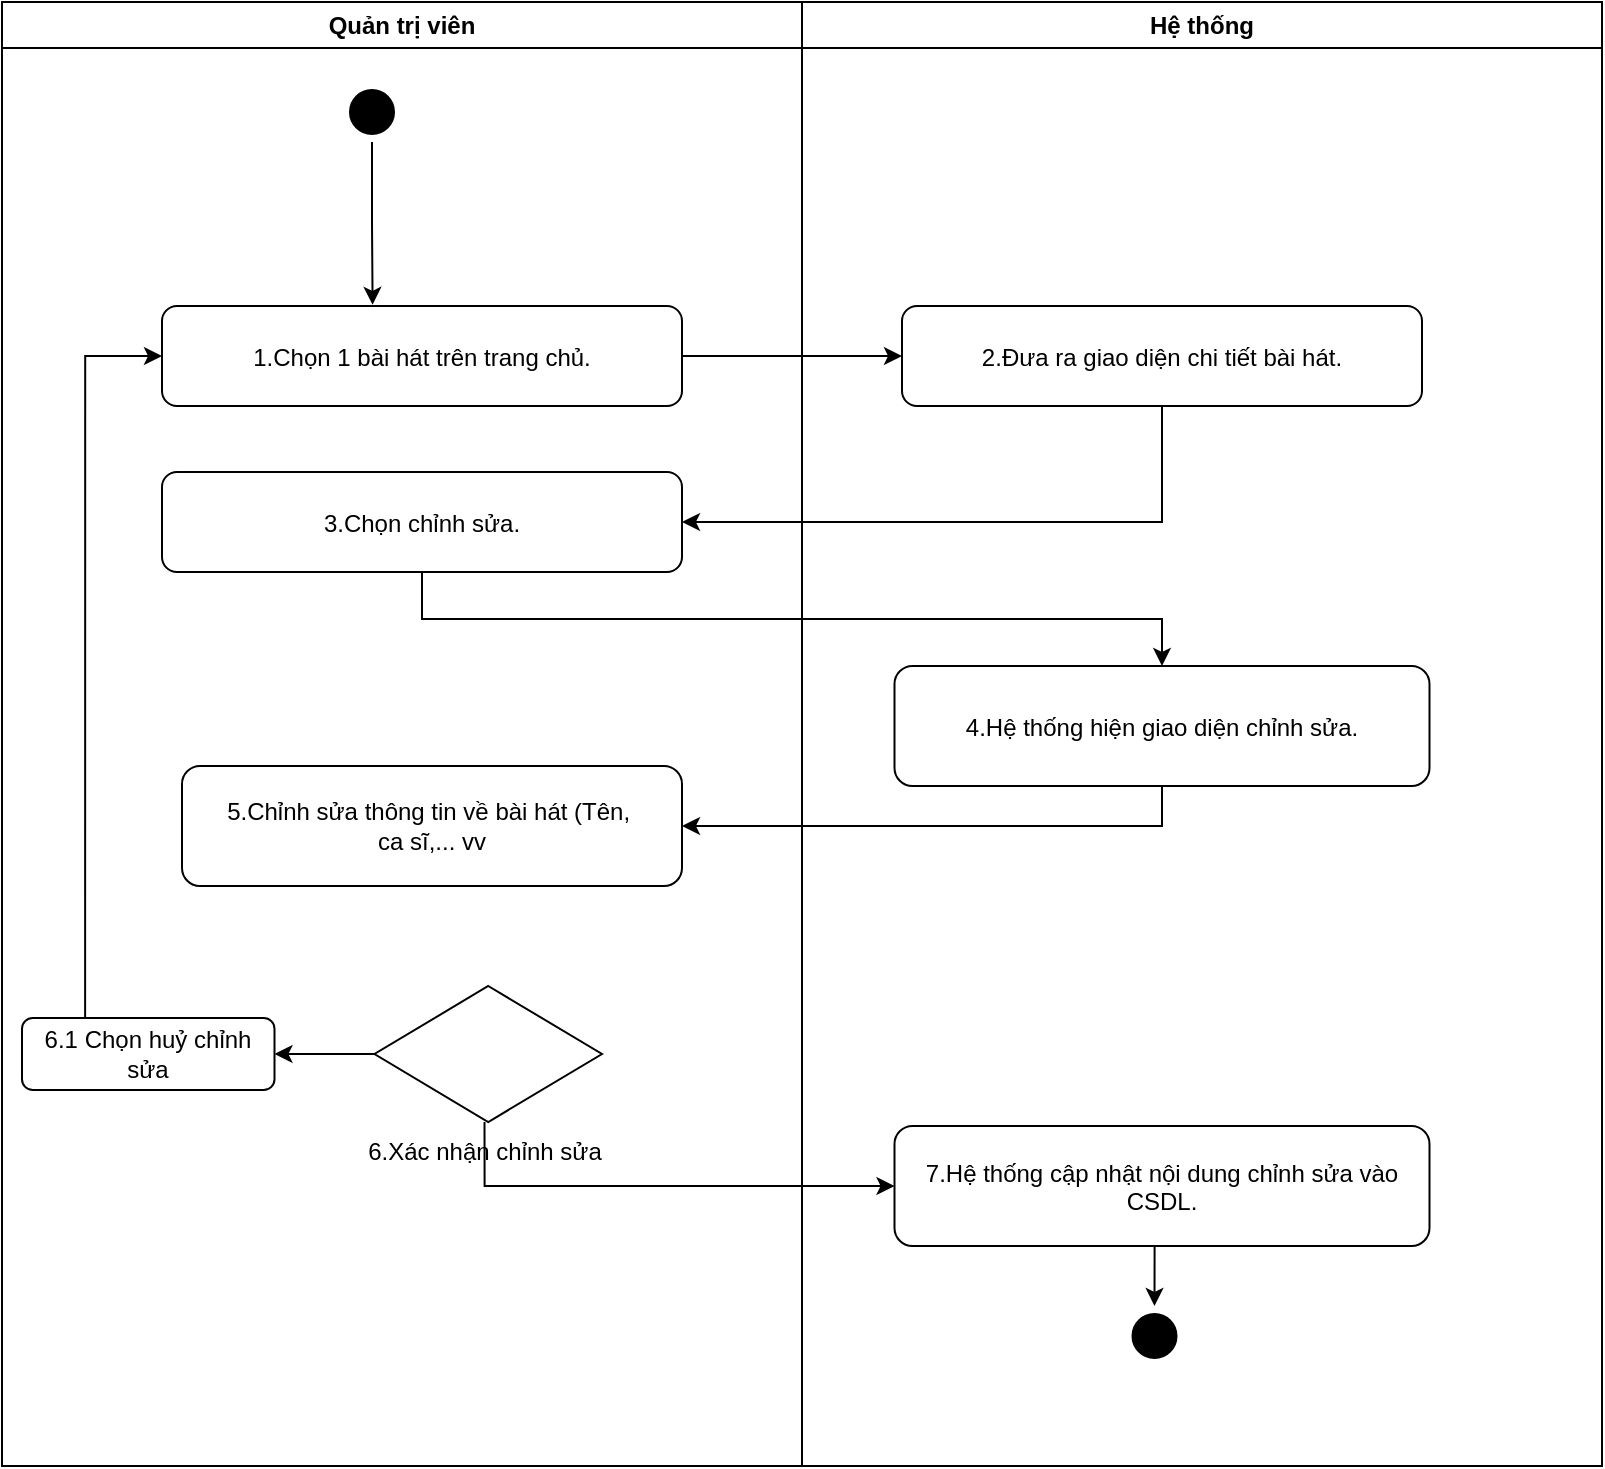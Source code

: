 <mxfile version="28.1.2">
  <diagram name="Page-1" id="e7e014a7-5840-1c2e-5031-d8a46d1fe8dd">
    <mxGraphModel dx="1489" dy="894" grid="1" gridSize="10" guides="1" tooltips="1" connect="1" arrows="1" fold="1" page="1" pageScale="1" pageWidth="1169" pageHeight="826" background="none" math="0" shadow="0">
      <root>
        <mxCell id="0" />
        <mxCell id="1" parent="0" />
        <mxCell id="2" value="Quản trị viên" style="swimlane;whiteSpace=wrap" parent="1" vertex="1">
          <mxGeometry x="40" y="128" width="400" height="732" as="geometry" />
        </mxCell>
        <mxCell id="5" value="" style="ellipse;shape=startState;fillColor=#000000;strokeColor=#000000;" parent="2" vertex="1">
          <mxGeometry x="170" y="40" width="30" height="30" as="geometry" />
        </mxCell>
        <mxCell id="7" value="3.Chọn chỉnh sửa." style="rounded=1;" parent="2" vertex="1">
          <mxGeometry x="80" y="235" width="260" height="50" as="geometry" />
        </mxCell>
        <mxCell id="ofE1IKZhP1BckV__TYuj-32" value="1.Chọn 1 bài hát trên trang chủ." style="rounded=1;" parent="2" vertex="1">
          <mxGeometry x="80" y="152" width="260" height="50" as="geometry" />
        </mxCell>
        <mxCell id="ofE1IKZhP1BckV__TYuj-33" style="edgeStyle=orthogonalEdgeStyle;rounded=0;orthogonalLoop=1;jettySize=auto;html=1;exitX=0.5;exitY=1;exitDx=0;exitDy=0;entryX=0.405;entryY=-0.012;entryDx=0;entryDy=0;entryPerimeter=0;" parent="2" source="5" target="ofE1IKZhP1BckV__TYuj-32" edge="1">
          <mxGeometry relative="1" as="geometry" />
        </mxCell>
        <mxCell id="s9egA-n-uwzUiJ3B5Gmp-121" value="5.Chỉnh sửa thông tin về bài hát (Tên,&amp;nbsp;&lt;div&gt;ca sĩ,... vv&lt;/div&gt;" style="rounded=1;whiteSpace=wrap;html=1;" vertex="1" parent="2">
          <mxGeometry x="90" y="382" width="250" height="60" as="geometry" />
        </mxCell>
        <mxCell id="s9egA-n-uwzUiJ3B5Gmp-110" value="" style="rhombus;whiteSpace=wrap;html=1;" vertex="1" parent="2">
          <mxGeometry x="186.25" y="492" width="113.75" height="68" as="geometry" />
        </mxCell>
        <mxCell id="s9egA-n-uwzUiJ3B5Gmp-111" value="6.Xác nhận chỉnh sửa" style="text;html=1;align=center;verticalAlign=middle;whiteSpace=wrap;rounded=0;" vertex="1" parent="2">
          <mxGeometry x="173.75" y="560" width="135" height="30" as="geometry" />
        </mxCell>
        <mxCell id="s9egA-n-uwzUiJ3B5Gmp-113" value="6.1 Chọn huỷ chỉnh sửa" style="rounded=1;whiteSpace=wrap;html=1;" vertex="1" parent="2">
          <mxGeometry x="10" y="508" width="126.25" height="36" as="geometry" />
        </mxCell>
        <mxCell id="s9egA-n-uwzUiJ3B5Gmp-112" style="edgeStyle=orthogonalEdgeStyle;rounded=0;orthogonalLoop=1;jettySize=auto;html=1;exitX=0;exitY=0.5;exitDx=0;exitDy=0;" edge="1" parent="2" source="s9egA-n-uwzUiJ3B5Gmp-110" target="s9egA-n-uwzUiJ3B5Gmp-113">
          <mxGeometry relative="1" as="geometry">
            <mxPoint x="156.25" y="526" as="targetPoint" />
          </mxGeometry>
        </mxCell>
        <mxCell id="uvt4-mb7bjSLwskbyc6D-66" value="" style="ellipse;shape=startState;fillColor=#000000;strokeColor=#000000;" parent="2" vertex="1">
          <mxGeometry x="561.25" y="652" width="30" height="30" as="geometry" />
        </mxCell>
        <mxCell id="s9egA-n-uwzUiJ3B5Gmp-118" style="edgeStyle=orthogonalEdgeStyle;rounded=0;orthogonalLoop=1;jettySize=auto;html=1;exitX=0.5;exitY=1;exitDx=0;exitDy=0;entryX=0.5;entryY=0;entryDx=0;entryDy=0;" edge="1" parent="2" source="s9egA-n-uwzUiJ3B5Gmp-117" target="uvt4-mb7bjSLwskbyc6D-66">
          <mxGeometry relative="1" as="geometry" />
        </mxCell>
        <mxCell id="s9egA-n-uwzUiJ3B5Gmp-117" value="7.Hệ thống cập nhật nội dung chỉnh sửa vào&#xa;CSDL." style="rounded=1;" vertex="1" parent="2">
          <mxGeometry x="446.25" y="562" width="267.5" height="60" as="geometry" />
        </mxCell>
        <mxCell id="s9egA-n-uwzUiJ3B5Gmp-119" style="edgeStyle=orthogonalEdgeStyle;rounded=0;orthogonalLoop=1;jettySize=auto;html=1;exitX=0.5;exitY=0;exitDx=0;exitDy=0;entryX=0;entryY=0.5;entryDx=0;entryDy=0;" edge="1" parent="2" source="s9egA-n-uwzUiJ3B5Gmp-111" target="s9egA-n-uwzUiJ3B5Gmp-117">
          <mxGeometry relative="1" as="geometry">
            <Array as="points">
              <mxPoint x="241.25" y="592" />
            </Array>
          </mxGeometry>
        </mxCell>
        <mxCell id="s9egA-n-uwzUiJ3B5Gmp-114" style="edgeStyle=orthogonalEdgeStyle;rounded=0;orthogonalLoop=1;jettySize=auto;html=1;exitX=0.25;exitY=0;exitDx=0;exitDy=0;entryX=0;entryY=0.5;entryDx=0;entryDy=0;" edge="1" parent="2" source="s9egA-n-uwzUiJ3B5Gmp-113" target="ofE1IKZhP1BckV__TYuj-32">
          <mxGeometry relative="1" as="geometry" />
        </mxCell>
        <mxCell id="3" value="Hệ thống" style="swimlane;whiteSpace=wrap" parent="1" vertex="1">
          <mxGeometry x="440" y="128" width="400" height="732" as="geometry" />
        </mxCell>
        <mxCell id="uvt4-mb7bjSLwskbyc6D-61" value="4.Hệ thống hiện giao diện chỉnh sửa." style="rounded=1;" parent="3" vertex="1">
          <mxGeometry x="46.25" y="332" width="267.5" height="60" as="geometry" />
        </mxCell>
        <mxCell id="ofE1IKZhP1BckV__TYuj-31" value="2.Đưa ra giao diện chi tiết bài hát." style="rounded=1;" parent="3" vertex="1">
          <mxGeometry x="50" y="152" width="260" height="50" as="geometry" />
        </mxCell>
        <mxCell id="ofE1IKZhP1BckV__TYuj-34" style="edgeStyle=orthogonalEdgeStyle;rounded=0;orthogonalLoop=1;jettySize=auto;html=1;exitX=1;exitY=0.5;exitDx=0;exitDy=0;entryX=0;entryY=0.5;entryDx=0;entryDy=0;" parent="1" source="ofE1IKZhP1BckV__TYuj-32" target="ofE1IKZhP1BckV__TYuj-31" edge="1">
          <mxGeometry relative="1" as="geometry" />
        </mxCell>
        <mxCell id="ofE1IKZhP1BckV__TYuj-35" style="edgeStyle=orthogonalEdgeStyle;rounded=0;orthogonalLoop=1;jettySize=auto;html=1;exitX=0.5;exitY=1;exitDx=0;exitDy=0;entryX=1;entryY=0.5;entryDx=0;entryDy=0;" parent="1" source="ofE1IKZhP1BckV__TYuj-31" target="7" edge="1">
          <mxGeometry relative="1" as="geometry" />
        </mxCell>
        <mxCell id="s9egA-n-uwzUiJ3B5Gmp-85" style="edgeStyle=orthogonalEdgeStyle;rounded=0;orthogonalLoop=1;jettySize=auto;html=1;exitX=0.5;exitY=1;exitDx=0;exitDy=0;entryX=0.5;entryY=0;entryDx=0;entryDy=0;" edge="1" parent="1" source="7" target="uvt4-mb7bjSLwskbyc6D-61">
          <mxGeometry relative="1" as="geometry">
            <mxPoint x="618.125" y="460" as="targetPoint" />
          </mxGeometry>
        </mxCell>
        <mxCell id="s9egA-n-uwzUiJ3B5Gmp-120" style="edgeStyle=orthogonalEdgeStyle;rounded=0;orthogonalLoop=1;jettySize=auto;html=1;exitX=0.5;exitY=1;exitDx=0;exitDy=0;" edge="1" parent="1" source="uvt4-mb7bjSLwskbyc6D-61" target="s9egA-n-uwzUiJ3B5Gmp-121">
          <mxGeometry relative="1" as="geometry">
            <mxPoint x="340" y="550" as="targetPoint" />
          </mxGeometry>
        </mxCell>
      </root>
    </mxGraphModel>
  </diagram>
</mxfile>
